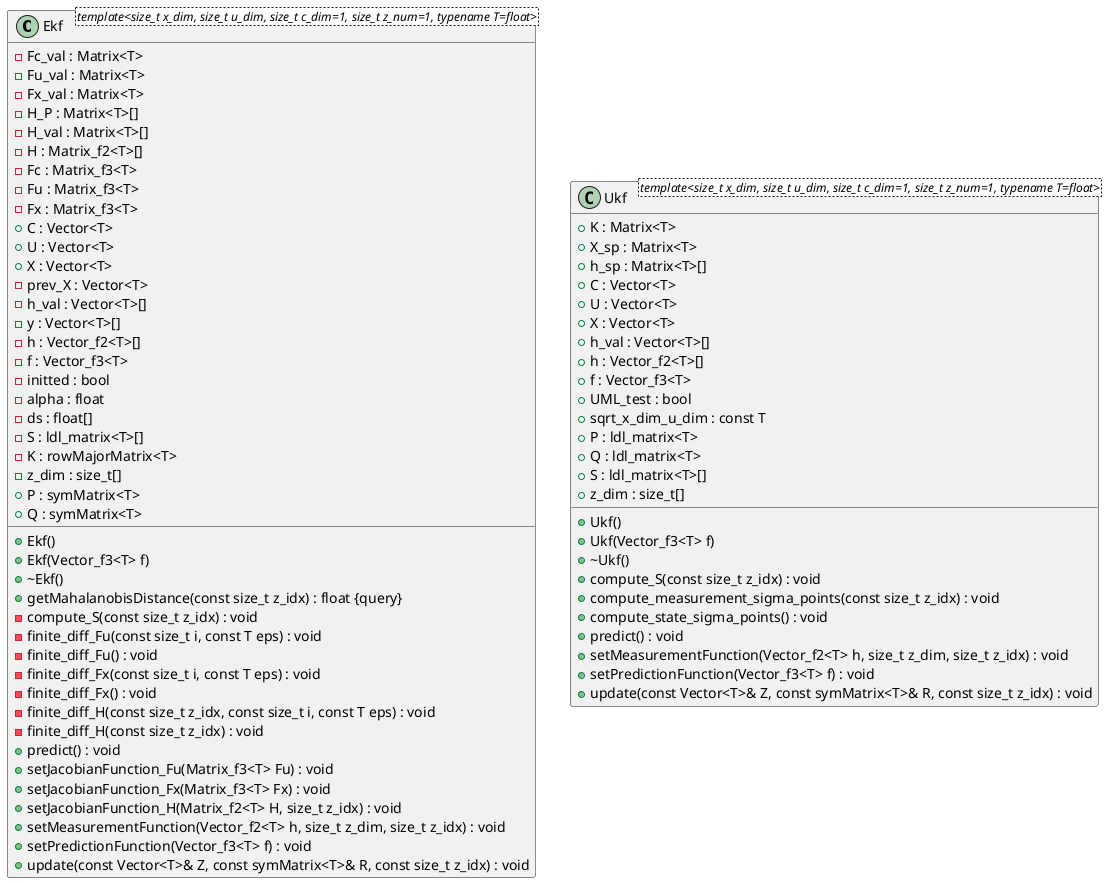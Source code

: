 @startuml





/' Objects '/

class Ekf <template<size_t x_dim, size_t u_dim, size_t c_dim=1, size_t z_num=1, typename T=float>> {
	+Ekf()
	+Ekf(Vector_f3<T> f)
	+~Ekf()
	-Fc_val : Matrix<T>
	-Fu_val : Matrix<T>
	-Fx_val : Matrix<T>
	-H_P : Matrix<T>[]
	-H_val : Matrix<T>[]
	-H : Matrix_f2<T>[]
	-Fc : Matrix_f3<T>
	-Fu : Matrix_f3<T>
	-Fx : Matrix_f3<T>
	+C : Vector<T>
	+U : Vector<T>
	+X : Vector<T>
	-prev_X : Vector<T>
	-h_val : Vector<T>[]
	-y : Vector<T>[]
	-h : Vector_f2<T>[]
	-f : Vector_f3<T>
	-initted : bool
	-alpha : float
	+getMahalanobisDistance(const size_t z_idx) : float {query}
	-ds : float[]
	-S : ldl_matrix<T>[]
	-K : rowMajorMatrix<T>
	-z_dim : size_t[]
	+P : symMatrix<T>
	+Q : symMatrix<T>
	-compute_S(const size_t z_idx) : void
	-finite_diff_Fu(const size_t i, const T eps) : void
	-finite_diff_Fu() : void
	-finite_diff_Fx(const size_t i, const T eps) : void
	-finite_diff_Fx() : void
	-finite_diff_H(const size_t z_idx, const size_t i, const T eps) : void
	-finite_diff_H(const size_t z_idx) : void
	+predict() : void
	+setJacobianFunction_Fu(Matrix_f3<T> Fu) : void
	+setJacobianFunction_Fx(Matrix_f3<T> Fx) : void
	+setJacobianFunction_H(Matrix_f2<T> H, size_t z_idx) : void
	+setMeasurementFunction(Vector_f2<T> h, size_t z_dim, size_t z_idx) : void
	+setPredictionFunction(Vector_f3<T> f) : void
	+update(const Vector<T>& Z, const symMatrix<T>& R, const size_t z_idx) : void
}


class Ukf <template<size_t x_dim, size_t u_dim, size_t c_dim=1, size_t z_num=1, typename T=float>> {
	+Ukf()
	+Ukf(Vector_f3<T> f)
	+~Ukf()
	+K : Matrix<T>
	+X_sp : Matrix<T>
	+h_sp : Matrix<T>[]
	+C : Vector<T>
	+U : Vector<T>
	+X : Vector<T>
	+h_val : Vector<T>[]
	+h : Vector_f2<T>[]
	+f : Vector_f3<T>
	+UML_test : bool
	+sqrt_x_dim_u_dim : const T
	+P : ldl_matrix<T>
	+Q : ldl_matrix<T>
	+S : ldl_matrix<T>[]
	+z_dim : size_t[]
	+compute_S(const size_t z_idx) : void
	+compute_measurement_sigma_points(const size_t z_idx) : void
	+compute_state_sigma_points() : void
	+predict() : void
	+setMeasurementFunction(Vector_f2<T> h, size_t z_dim, size_t z_idx) : void
	+setPredictionFunction(Vector_f3<T> f) : void
	+update(const Vector<T>& Z, const symMatrix<T>& R, const size_t z_idx) : void
}





/' Inheritance relationships '/




/' Aggregation relationships '/





/' Nested objects '/



@enduml
